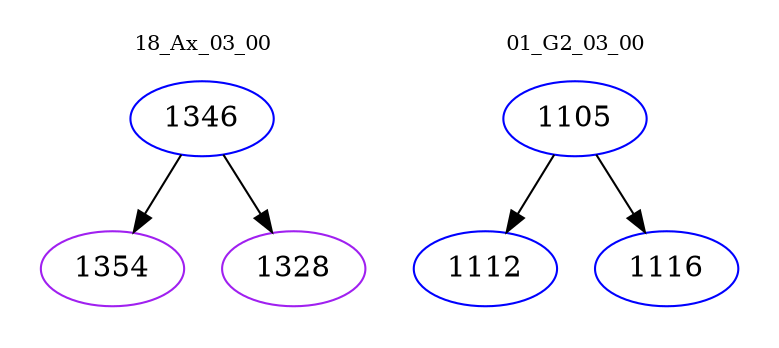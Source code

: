 digraph{
subgraph cluster_0 {
color = white
label = "18_Ax_03_00";
fontsize=10;
T0_1346 [label="1346", color="blue"]
T0_1346 -> T0_1354 [color="black"]
T0_1354 [label="1354", color="purple"]
T0_1346 -> T0_1328 [color="black"]
T0_1328 [label="1328", color="purple"]
}
subgraph cluster_1 {
color = white
label = "01_G2_03_00";
fontsize=10;
T1_1105 [label="1105", color="blue"]
T1_1105 -> T1_1112 [color="black"]
T1_1112 [label="1112", color="blue"]
T1_1105 -> T1_1116 [color="black"]
T1_1116 [label="1116", color="blue"]
}
}
